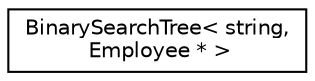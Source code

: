 digraph "Graphical Class Hierarchy"
{
  edge [fontname="Helvetica",fontsize="10",labelfontname="Helvetica",labelfontsize="10"];
  node [fontname="Helvetica",fontsize="10",shape=record];
  rankdir="LR";
  Node1 [label="BinarySearchTree\< string,\l Employee * \>",height=0.2,width=0.4,color="black", fillcolor="white", style="filled",URL="$classBinarySearchTree.html"];
}
